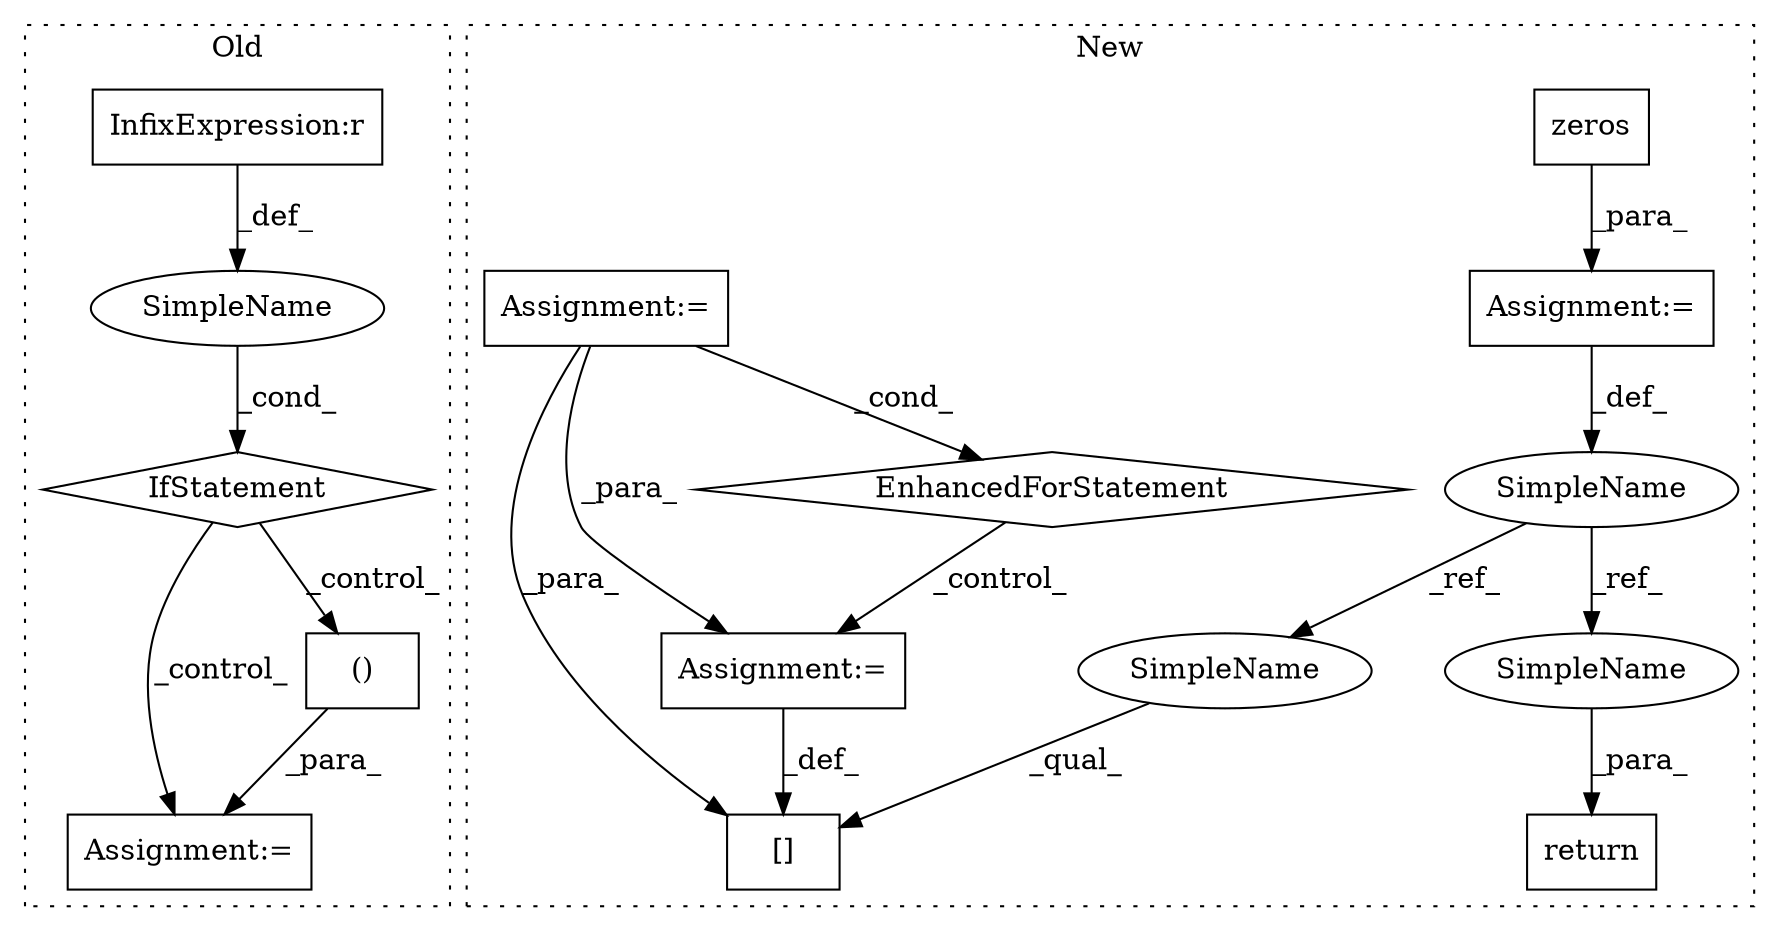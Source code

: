 digraph G {
subgraph cluster0 {
1 [label="IfStatement" a="25" s="18735,18762" l="4,2" shape="diamond"];
9 [label="Assignment:=" a="7" s="18789" l="1" shape="box"];
10 [label="SimpleName" a="42" s="" l="" shape="ellipse"];
11 [label="InfixExpression:r" a="27" s="18757" l="4" shape="box"];
13 [label="()" a="106" s="18825" l="15" shape="box"];
label = "Old";
style="dotted";
}
subgraph cluster1 {
2 [label="zeros" a="32" s="9664,9731" l="11,2" shape="box"];
3 [label="Assignment:=" a="7" s="9657" l="1" shape="box"];
4 [label="[]" a="2" s="9852,9929" l="15,2" shape="box"];
5 [label="Assignment:=" a="7" s="9931" l="1" shape="box"];
6 [label="EnhancedForStatement" a="70" s="9739,9842" l="66,2" shape="diamond"];
7 [label="Assignment:=" a="7" s="9739,9842" l="66,2" shape="box"];
8 [label="return" a="41" s="9950" l="7" shape="box"];
12 [label="SimpleName" a="42" s="9650" l="7" shape="ellipse"];
14 [label="SimpleName" a="42" s="9852" l="7" shape="ellipse"];
15 [label="SimpleName" a="42" s="9957" l="7" shape="ellipse"];
label = "New";
style="dotted";
}
1 -> 9 [label="_control_"];
1 -> 13 [label="_control_"];
2 -> 3 [label="_para_"];
3 -> 12 [label="_def_"];
5 -> 4 [label="_def_"];
6 -> 5 [label="_control_"];
7 -> 6 [label="_cond_"];
7 -> 4 [label="_para_"];
7 -> 5 [label="_para_"];
10 -> 1 [label="_cond_"];
11 -> 10 [label="_def_"];
12 -> 15 [label="_ref_"];
12 -> 14 [label="_ref_"];
13 -> 9 [label="_para_"];
14 -> 4 [label="_qual_"];
15 -> 8 [label="_para_"];
}